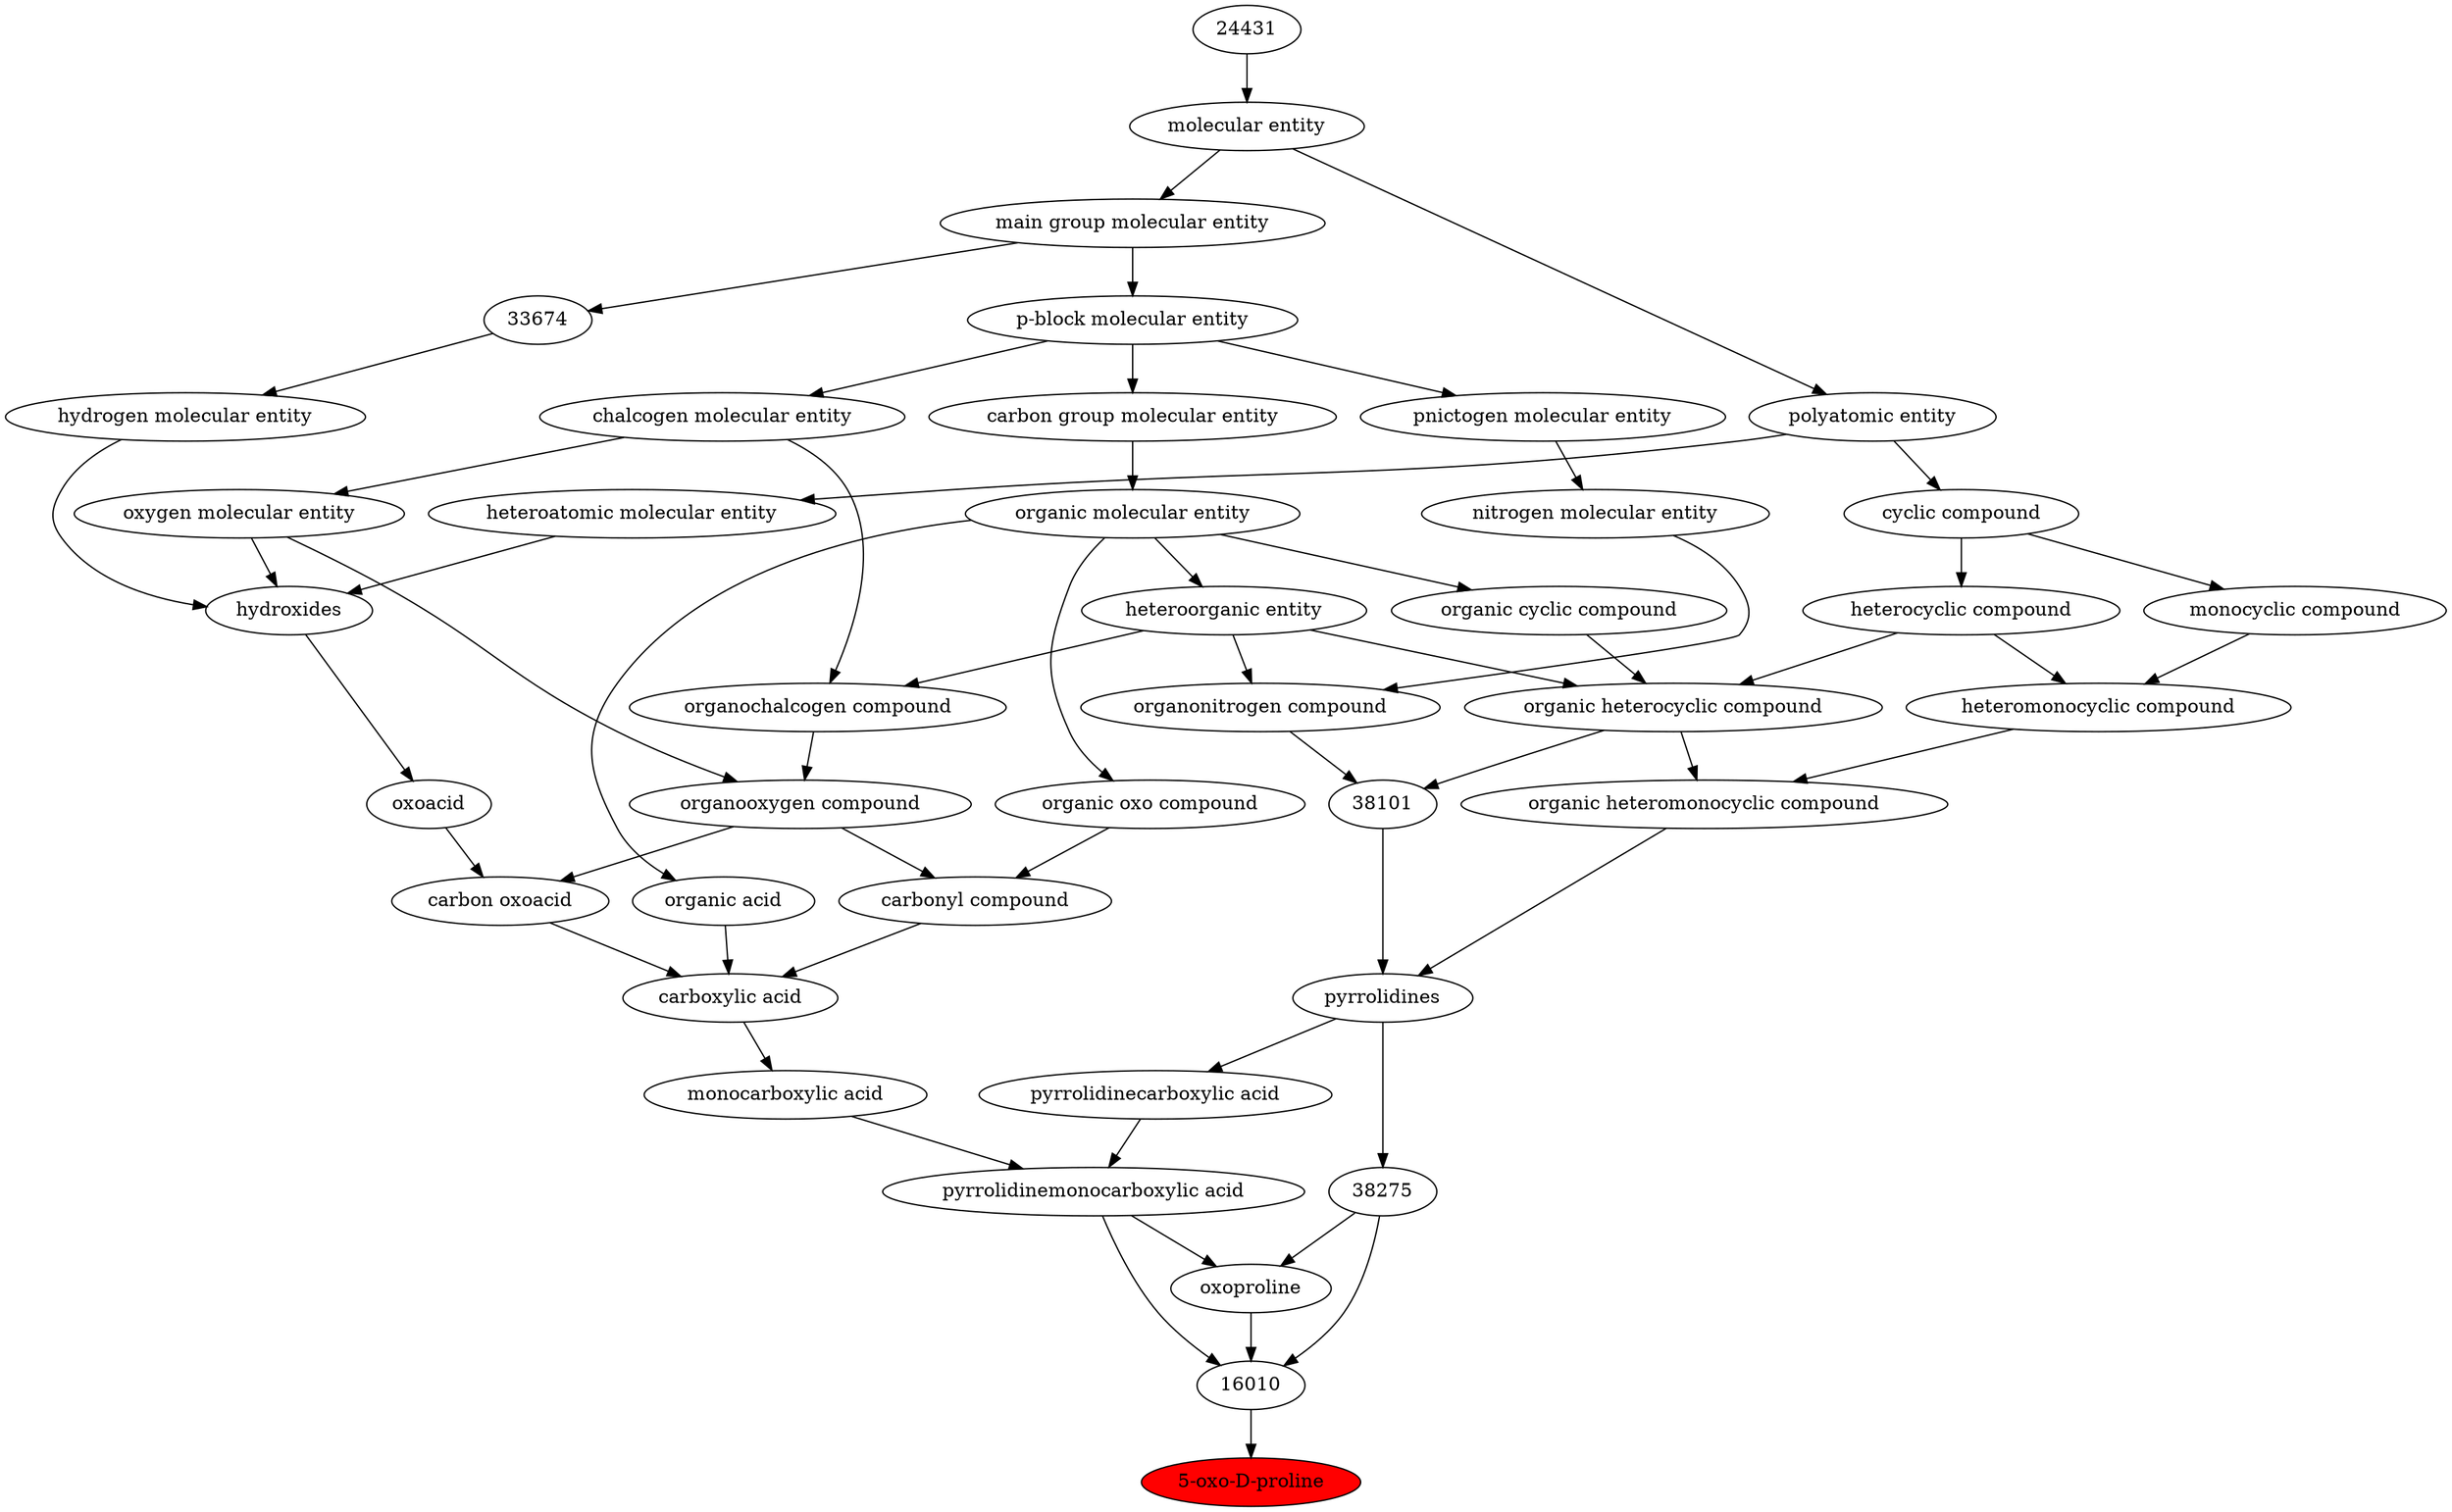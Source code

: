 digraph tree{ 
16924 [label="5-oxo-D-proline" fillcolor=red style=filled]
16010 -> 16924
16010 [label="16010"]
38275 -> 16010
46701 -> 16010
25801 -> 16010
38275 [label="38275"]
38260 -> 38275
46701 [label="pyrrolidinemonocarboxylic acid"]
46767 -> 46701
25384 -> 46701
25801 [label="oxoproline"]
38275 -> 25801
46701 -> 25801
38260 [label="pyrrolidines"]
38101 -> 38260
25693 -> 38260
46767 [label="pyrrolidinecarboxylic acid"]
38260 -> 46767
25384 [label="monocarboxylic acid"]
33575 -> 25384
38101 [label="38101"]
24532 -> 38101
35352 -> 38101
25693 [label="organic heteromonocyclic compound"]
33670 -> 25693
24532 -> 25693
33575 [label="carboxylic acid"]
36586 -> 33575
35605 -> 33575
64709 -> 33575
24532 [label="organic heterocyclic compound"]
33285 -> 24532
33832 -> 24532
5686 -> 24532
35352 [label="organonitrogen compound"]
51143 -> 35352
33285 -> 35352
33670 [label="heteromonocyclic compound"]
5686 -> 33670
33661 -> 33670
36586 [label="carbonyl compound"]
36587 -> 36586
36963 -> 36586
35605 [label="carbon oxoacid"]
24833 -> 35605
36963 -> 35605
64709 [label="organic acid"]
50860 -> 64709
33285 [label="heteroorganic entity"]
50860 -> 33285
33832 [label="organic cyclic compound"]
50860 -> 33832
5686 [label="heterocyclic compound"]
33595 -> 5686
51143 [label="nitrogen molecular entity"]
33302 -> 51143
33661 [label="monocyclic compound"]
33595 -> 33661
36587 [label="organic oxo compound"]
50860 -> 36587
36963 [label="organooxygen compound"]
36962 -> 36963
25806 -> 36963
24833 [label="oxoacid"]
24651 -> 24833
50860 [label="organic molecular entity"]
33582 -> 50860
33595 [label="cyclic compound"]
36357 -> 33595
33302 [label="pnictogen molecular entity"]
33675 -> 33302
36962 [label="organochalcogen compound"]
33285 -> 36962
33304 -> 36962
25806 [label="oxygen molecular entity"]
33304 -> 25806
24651 [label="hydroxides"]
25806 -> 24651
33608 -> 24651
37577 -> 24651
33582 [label="carbon group molecular entity"]
33675 -> 33582
36357 [label="polyatomic entity"]
23367 -> 36357
33675 [label="p-block molecular entity"]
33579 -> 33675
33304 [label="chalcogen molecular entity"]
33675 -> 33304
33608 [label="hydrogen molecular entity"]
33674 -> 33608
37577 [label="heteroatomic molecular entity"]
36357 -> 37577
23367 [label="molecular entity"]
24431 -> 23367
33579 [label="main group molecular entity"]
23367 -> 33579
33674 [label="33674"]
33579 -> 33674
24431 [label="24431"]
}